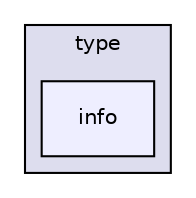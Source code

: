 digraph "info" {
  bgcolor=transparent;
  compound=true
  node [ fontsize="10", fontname="Helvetica"];
  edge [ labelfontsize="10", labelfontname="Helvetica"];
  subgraph clusterdir_6e3689650c6effb3b07875eecab1ea11 {
    graph [ bgcolor="#ddddee", pencolor="black", label="type" fontname="Helvetica", fontsize="10", URL="dir_6e3689650c6effb3b07875eecab1ea11.html"]
  dir_845fb1858fee56cb66c892004e14d559 [shape=box, label="info", style="filled", fillcolor="#eeeeff", pencolor="black", URL="dir_845fb1858fee56cb66c892004e14d559.html"];
  }
}
